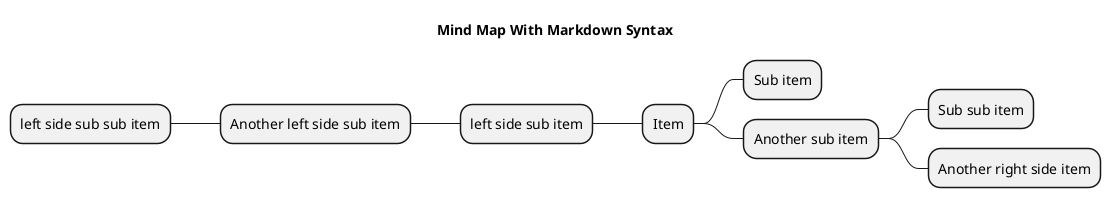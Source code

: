 @startmindmap MindMapMarkdown

title Mind Map With Markdown Syntax

* Item
	* Sub item
	* Another sub item
		* Sub sub item

left side

	* left side sub item
		* Another left side sub item
			* left side sub sub item

right side

		* Another right side item

@endmindmap
